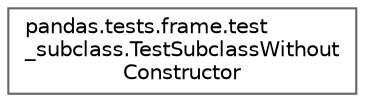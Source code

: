 digraph "Graphical Class Hierarchy"
{
 // LATEX_PDF_SIZE
  bgcolor="transparent";
  edge [fontname=Helvetica,fontsize=10,labelfontname=Helvetica,labelfontsize=10];
  node [fontname=Helvetica,fontsize=10,shape=box,height=0.2,width=0.4];
  rankdir="LR";
  Node0 [id="Node000000",label="pandas.tests.frame.test\l_subclass.TestSubclassWithout\lConstructor",height=0.2,width=0.4,color="grey40", fillcolor="white", style="filled",URL="$d8/d85/classpandas_1_1tests_1_1frame_1_1test__subclass_1_1TestSubclassWithoutConstructor.html",tooltip=" "];
}
